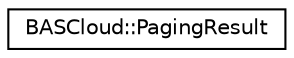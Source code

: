 digraph "Graphical Class Hierarchy"
{
 // LATEX_PDF_SIZE
  edge [fontname="Helvetica",fontsize="10",labelfontname="Helvetica",labelfontsize="10"];
  node [fontname="Helvetica",fontsize="10",shape=record];
  rankdir="LR";
  Node0 [label="BASCloud::PagingResult",height=0.2,width=0.4,color="black", fillcolor="white", style="filled",URL="$structBASCloud_1_1PagingResult.html",tooltip="A Result structure representing API paging information."];
}
